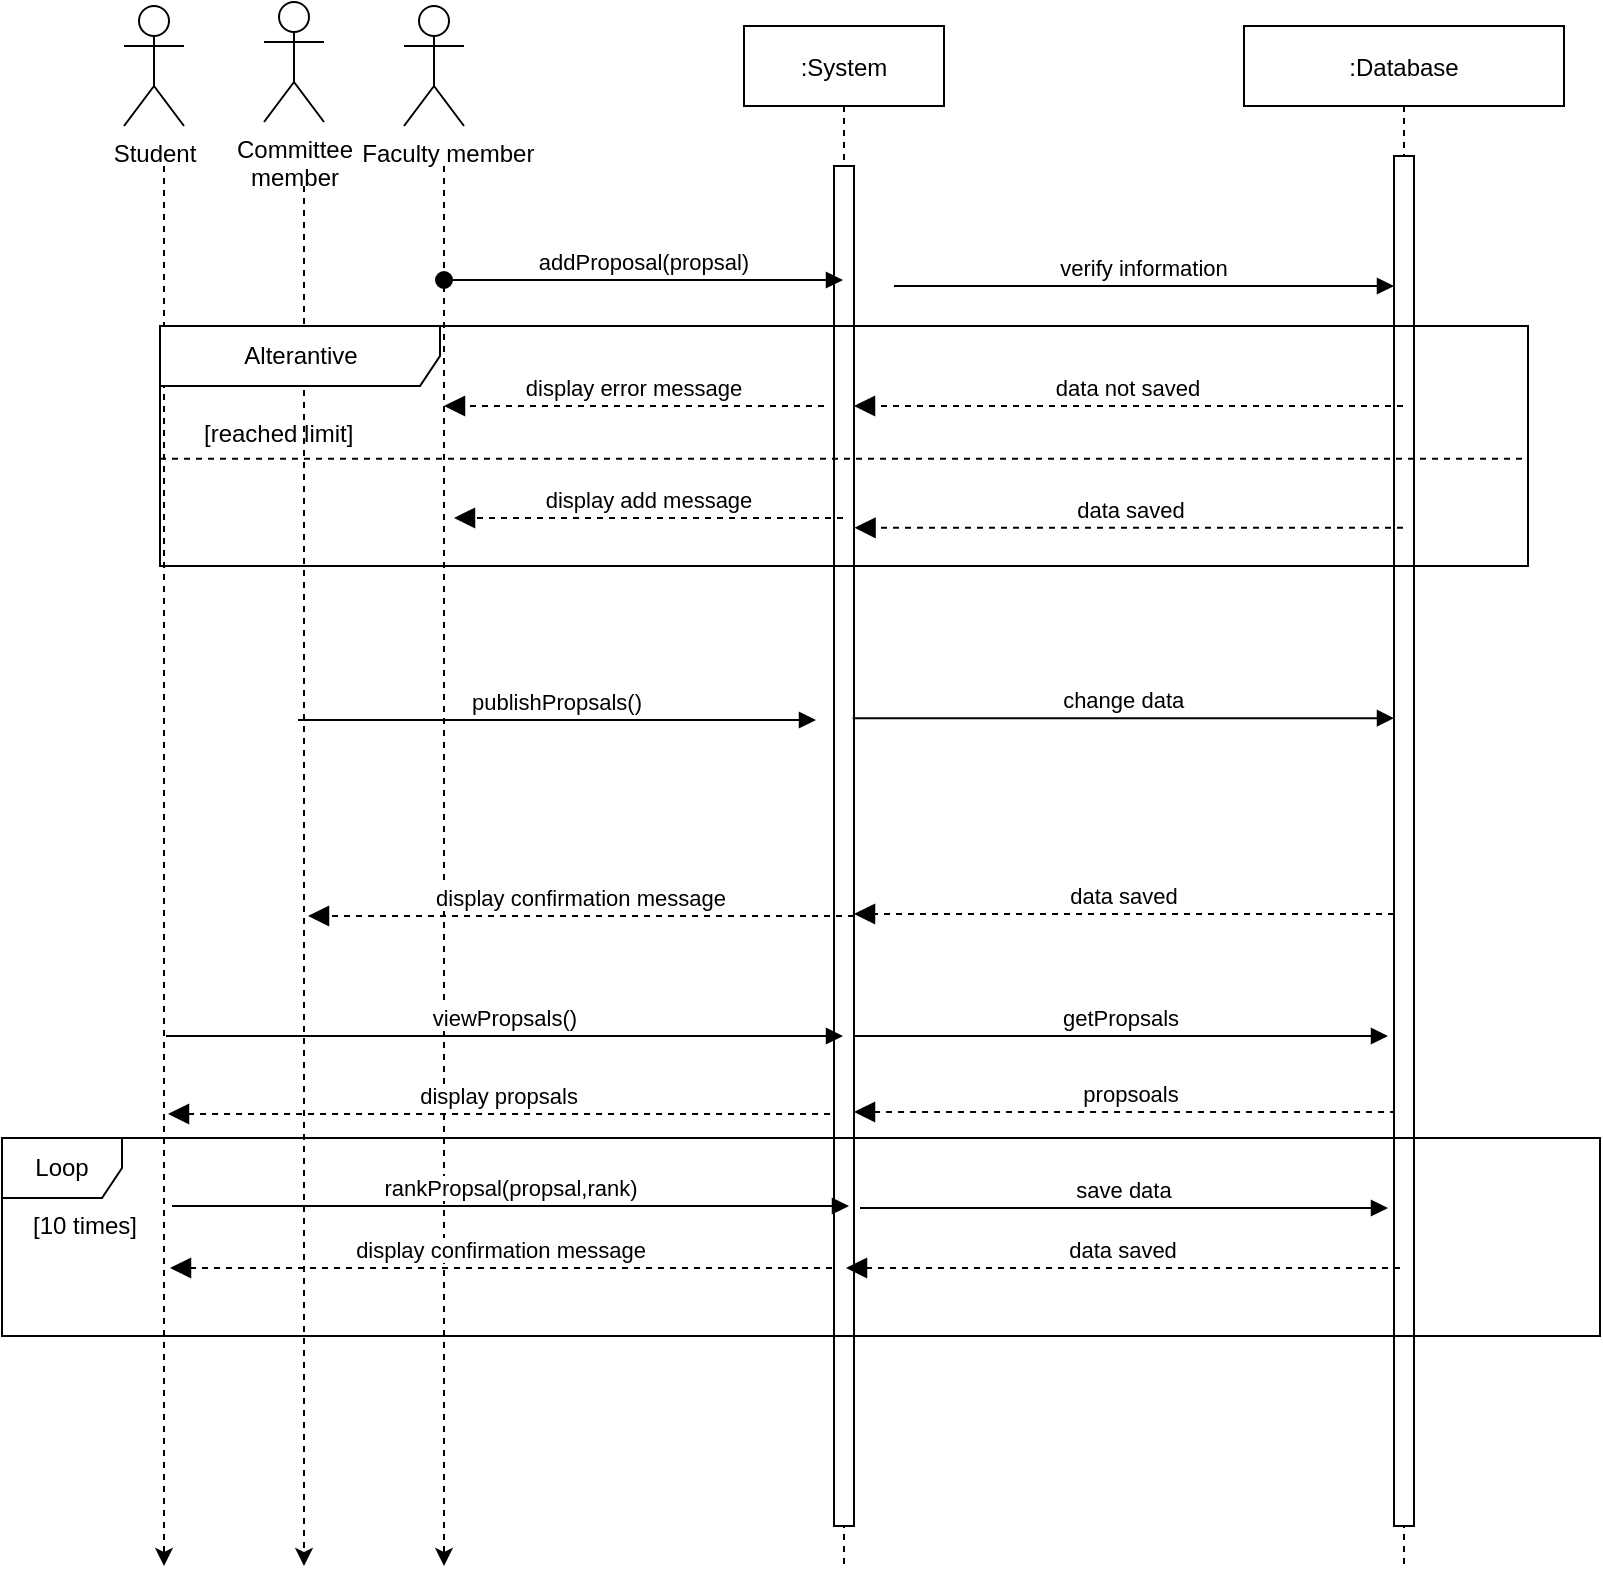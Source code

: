 <mxfile version="20.5.1" type="device"><diagram id="kgpKYQtTHZ0yAKxKKP6v" name="Page-1"><mxGraphModel dx="1887" dy="807" grid="0" gridSize="10" guides="0" tooltips="1" connect="1" arrows="1" fold="1" page="0" pageScale="1" pageWidth="850" pageHeight="1100" math="0" shadow="0"><root><mxCell id="0"/><mxCell id="1" parent="0"/><mxCell id="3nuBFxr9cyL0pnOWT2aG-1" value=":System" style="shape=umlLifeline;perimeter=lifelinePerimeter;container=1;collapsible=0;recursiveResize=0;rounded=0;shadow=0;strokeWidth=1;" parent="1" vertex="1"><mxGeometry x="370" y="150" width="100" height="770" as="geometry"/></mxCell><mxCell id="3nuBFxr9cyL0pnOWT2aG-2" value="" style="points=[];perimeter=orthogonalPerimeter;rounded=0;shadow=0;strokeWidth=1;" parent="3nuBFxr9cyL0pnOWT2aG-1" vertex="1"><mxGeometry x="45" y="70" width="10" height="680" as="geometry"/></mxCell><mxCell id="3nuBFxr9cyL0pnOWT2aG-3" value="addProposal(propsal)" style="verticalAlign=bottom;startArrow=oval;endArrow=block;startSize=8;shadow=0;strokeWidth=1;" parent="3nuBFxr9cyL0pnOWT2aG-1" target="3nuBFxr9cyL0pnOWT2aG-1" edge="1"><mxGeometry relative="1" as="geometry"><mxPoint x="-150" y="127" as="sourcePoint"/><Array as="points"/></mxGeometry></mxCell><mxCell id="ModsMaPVQ9Izn_40UCLd-21" value="propsoals" style="verticalAlign=bottom;endArrow=block;shadow=0;strokeWidth=1;dashed=1;endSize=8;exitX=0.152;exitY=0.552;exitDx=0;exitDy=0;exitPerimeter=0;" parent="3nuBFxr9cyL0pnOWT2aG-1" edge="1"><mxGeometry relative="1" as="geometry"><mxPoint x="332.02" y="543.0" as="sourcePoint"/><mxPoint x="55" y="543.0" as="targetPoint"/><Array as="points"/></mxGeometry></mxCell><mxCell id="iptWCt1zSdNdo4MbFYcj-36" value="publishPropsals()" style="verticalAlign=bottom;startArrow=none;endArrow=block;startSize=8;shadow=0;strokeWidth=1;startFill=0;" parent="3nuBFxr9cyL0pnOWT2aG-1" edge="1"><mxGeometry relative="1" as="geometry"><mxPoint x="-223" y="347" as="sourcePoint"/><mxPoint x="36" y="347" as="targetPoint"/><Array as="points"/></mxGeometry></mxCell><mxCell id="3nuBFxr9cyL0pnOWT2aG-5" value=":Database" style="shape=umlLifeline;perimeter=lifelinePerimeter;container=1;collapsible=0;recursiveResize=0;rounded=0;shadow=0;strokeWidth=1;" parent="1" vertex="1"><mxGeometry x="620" y="150" width="160" height="770" as="geometry"/></mxCell><mxCell id="3nuBFxr9cyL0pnOWT2aG-6" value="" style="points=[];perimeter=orthogonalPerimeter;rounded=0;shadow=0;strokeWidth=1;" parent="3nuBFxr9cyL0pnOWT2aG-5" vertex="1"><mxGeometry x="75" y="65" width="10" height="685" as="geometry"/></mxCell><mxCell id="3nuBFxr9cyL0pnOWT2aG-8" value="verify information" style="verticalAlign=bottom;endArrow=block;shadow=0;strokeWidth=1;" parent="3nuBFxr9cyL0pnOWT2aG-5" target="3nuBFxr9cyL0pnOWT2aG-6" edge="1"><mxGeometry relative="1" as="geometry"><mxPoint x="-175" y="130" as="sourcePoint"/><mxPoint x="65" y="130" as="targetPoint"/></mxGeometry></mxCell><mxCell id="ModsMaPVQ9Izn_40UCLd-26" value="getPropsals" style="verticalAlign=bottom;startArrow=none;endArrow=block;startSize=8;shadow=0;strokeWidth=1;startFill=0;" parent="3nuBFxr9cyL0pnOWT2aG-5" edge="1"><mxGeometry relative="1" as="geometry"><mxPoint x="-195" y="505" as="sourcePoint"/><Array as="points"/><mxPoint x="72" y="505" as="targetPoint"/></mxGeometry></mxCell><mxCell id="iptWCt1zSdNdo4MbFYcj-1" value="&amp;nbsp; &amp;nbsp; Faculty member" style="shape=umlActor;verticalLabelPosition=bottom;verticalAlign=top;html=1;outlineConnect=0;" parent="1" vertex="1"><mxGeometry x="200" y="140" width="30" height="60" as="geometry"/></mxCell><mxCell id="iptWCt1zSdNdo4MbFYcj-5" value="" style="endArrow=classic;html=1;rounded=0;dashed=1;" parent="1" edge="1"><mxGeometry width="50" height="50" relative="1" as="geometry"><mxPoint x="220" y="220" as="sourcePoint"/><mxPoint x="220" y="920" as="targetPoint"/></mxGeometry></mxCell><mxCell id="iptWCt1zSdNdo4MbFYcj-34" value="data saved" style="html=1;verticalAlign=bottom;labelBackgroundColor=none;endArrow=block;endFill=1;rounded=0;endSize=8;dashed=1;entryX=1.027;entryY=0.266;entryDx=0;entryDy=0;entryPerimeter=0;" parent="1" source="3nuBFxr9cyL0pnOWT2aG-5" target="3nuBFxr9cyL0pnOWT2aG-2" edge="1"><mxGeometry width="160" relative="1" as="geometry"><mxPoint x="220" y="470" as="sourcePoint"/><mxPoint x="430" y="470" as="targetPoint"/></mxGeometry></mxCell><mxCell id="iptWCt1zSdNdo4MbFYcj-35" value="display add message" style="html=1;verticalAlign=bottom;labelBackgroundColor=none;endArrow=block;endFill=1;rounded=0;endSize=8;dashed=1;" parent="1" source="3nuBFxr9cyL0pnOWT2aG-1" edge="1"><mxGeometry width="160" relative="1" as="geometry"><mxPoint x="410" y="470" as="sourcePoint"/><mxPoint x="225" y="396" as="targetPoint"/></mxGeometry></mxCell><mxCell id="iptWCt1zSdNdo4MbFYcj-19" value="display error message" style="verticalAlign=bottom;endArrow=block;shadow=0;strokeWidth=1;dashed=1;endSize=8;" parent="1" edge="1"><mxGeometry relative="1" as="geometry"><mxPoint x="410" y="340" as="sourcePoint"/><mxPoint x="220" y="340" as="targetPoint"/><Array as="points"><mxPoint x="370" y="340"/><mxPoint x="270" y="340"/></Array></mxGeometry></mxCell><mxCell id="iptWCt1zSdNdo4MbFYcj-38" value="change data" style="verticalAlign=bottom;startArrow=none;endArrow=block;startSize=8;shadow=0;strokeWidth=1;startFill=0;exitX=0.934;exitY=0.406;exitDx=0;exitDy=0;exitPerimeter=0;" parent="1" source="3nuBFxr9cyL0pnOWT2aG-2" target="3nuBFxr9cyL0pnOWT2aG-6" edge="1"><mxGeometry relative="1" as="geometry"><mxPoint x="430" y="460" as="sourcePoint"/><mxPoint x="700" y="511" as="targetPoint"/><Array as="points"/></mxGeometry></mxCell><mxCell id="iptWCt1zSdNdo4MbFYcj-41" value="display confirmation message" style="verticalAlign=bottom;endArrow=block;shadow=0;strokeWidth=1;dashed=1;endSize=8;" parent="1" edge="1"><mxGeometry relative="1" as="geometry"><mxPoint x="425" y="595" as="sourcePoint"/><mxPoint x="152" y="595" as="targetPoint"/><Array as="points"><mxPoint x="385" y="595"/><mxPoint x="285" y="595"/></Array></mxGeometry></mxCell><mxCell id="iptWCt1zSdNdo4MbFYcj-27" value="data not saved" style="verticalAlign=bottom;endArrow=block;shadow=0;strokeWidth=1;dashed=1;endSize=8;" parent="1" source="3nuBFxr9cyL0pnOWT2aG-5" edge="1"><mxGeometry relative="1" as="geometry"><mxPoint x="675" y="340" as="sourcePoint"/><mxPoint x="425" y="340" as="targetPoint"/><Array as="points"/></mxGeometry></mxCell><mxCell id="ModsMaPVQ9Izn_40UCLd-1" value="Committee&lt;br&gt;member" style="shape=umlActor;verticalLabelPosition=bottom;verticalAlign=top;html=1;outlineConnect=0;" parent="1" vertex="1"><mxGeometry x="130" y="138" width="30" height="60" as="geometry"/></mxCell><mxCell id="ModsMaPVQ9Izn_40UCLd-2" value="" style="endArrow=classic;html=1;rounded=0;dashed=1;" parent="1" edge="1"><mxGeometry width="50" height="50" relative="1" as="geometry"><mxPoint x="150" y="230" as="sourcePoint"/><mxPoint x="150" y="920" as="targetPoint"/></mxGeometry></mxCell><mxCell id="ModsMaPVQ9Izn_40UCLd-3" value="Student" style="shape=umlActor;verticalLabelPosition=bottom;verticalAlign=top;html=1;outlineConnect=0;" parent="1" vertex="1"><mxGeometry x="60" y="140" width="30" height="60" as="geometry"/></mxCell><mxCell id="ModsMaPVQ9Izn_40UCLd-4" value="" style="endArrow=classic;html=1;rounded=0;dashed=1;" parent="1" edge="1"><mxGeometry width="50" height="50" relative="1" as="geometry"><mxPoint x="80" y="220" as="sourcePoint"/><mxPoint x="80" y="920" as="targetPoint"/></mxGeometry></mxCell><mxCell id="ModsMaPVQ9Izn_40UCLd-5" value="Alterantive" style="shape=umlFrame;tabWidth=110;tabHeight=30;tabPosition=left;html=1;boundedLbl=1;labelInHeader=1;width=140;height=30;" parent="1" vertex="1"><mxGeometry x="78" y="300" width="684" height="120" as="geometry"/></mxCell><mxCell id="ModsMaPVQ9Izn_40UCLd-6" value="[reached limit]" style="text" parent="ModsMaPVQ9Izn_40UCLd-5" vertex="1"><mxGeometry width="100" height="20" relative="1" as="geometry"><mxPoint x="20" y="40" as="offset"/></mxGeometry></mxCell><mxCell id="ModsMaPVQ9Izn_40UCLd-7" value="" style="line;strokeWidth=1;dashed=1;labelPosition=center;verticalLabelPosition=bottom;align=left;verticalAlign=top;spacingLeft=20;spacingTop=15;" parent="ModsMaPVQ9Izn_40UCLd-5" vertex="1"><mxGeometry y="64.004" width="684.0" height="4.8" as="geometry"/></mxCell><mxCell id="ModsMaPVQ9Izn_40UCLd-14" value="data saved" style="verticalAlign=bottom;endArrow=block;shadow=0;strokeWidth=1;dashed=1;endSize=8;" parent="1" source="3nuBFxr9cyL0pnOWT2aG-6" edge="1"><mxGeometry relative="1" as="geometry"><mxPoint x="695.78" y="593.005" as="sourcePoint"/><mxPoint x="425" y="594" as="targetPoint"/><Array as="points"/></mxGeometry></mxCell><mxCell id="ModsMaPVQ9Izn_40UCLd-19" value="viewPropsals()" style="verticalAlign=bottom;startArrow=none;endArrow=block;startSize=8;shadow=0;strokeWidth=1;startFill=0;" parent="1" target="3nuBFxr9cyL0pnOWT2aG-1" edge="1"><mxGeometry relative="1" as="geometry"><mxPoint x="81" y="655" as="sourcePoint"/><Array as="points"/><mxPoint x="280.5" y="655" as="targetPoint"/></mxGeometry></mxCell><mxCell id="ModsMaPVQ9Izn_40UCLd-22" value="display propsals" style="verticalAlign=bottom;endArrow=block;shadow=0;strokeWidth=1;dashed=1;endSize=8;exitX=0.152;exitY=0.552;exitDx=0;exitDy=0;exitPerimeter=0;" parent="1" edge="1"><mxGeometry relative="1" as="geometry"><mxPoint x="413.02" y="694" as="sourcePoint"/><mxPoint x="82" y="694" as="targetPoint"/><Array as="points"/></mxGeometry></mxCell><mxCell id="ModsMaPVQ9Izn_40UCLd-23" value="Loop" style="shape=umlFrame;whiteSpace=wrap;html=1;" parent="1" vertex="1"><mxGeometry x="-1" y="706" width="799" height="99" as="geometry"/></mxCell><mxCell id="ModsMaPVQ9Izn_40UCLd-24" value="rankPropsal(propsal,rank)" style="verticalAlign=bottom;startArrow=none;endArrow=block;startSize=8;shadow=0;strokeWidth=1;startFill=0;" parent="1" edge="1"><mxGeometry relative="1" as="geometry"><mxPoint x="84" y="740" as="sourcePoint"/><Array as="points"/><mxPoint x="422.5" y="740" as="targetPoint"/></mxGeometry></mxCell><mxCell id="ModsMaPVQ9Izn_40UCLd-20" value="save data" style="verticalAlign=bottom;startArrow=none;endArrow=block;startSize=8;shadow=0;strokeWidth=1;startFill=0;" parent="1" edge="1"><mxGeometry relative="1" as="geometry"><mxPoint x="428" y="741" as="sourcePoint"/><Array as="points"/><mxPoint x="692" y="741" as="targetPoint"/></mxGeometry></mxCell><mxCell id="ModsMaPVQ9Izn_40UCLd-27" value="data saved" style="verticalAlign=bottom;endArrow=block;shadow=0;strokeWidth=1;dashed=1;endSize=8;exitX=0.152;exitY=0.552;exitDx=0;exitDy=0;exitPerimeter=0;" parent="1" edge="1"><mxGeometry relative="1" as="geometry"><mxPoint x="698.02" y="771" as="sourcePoint"/><mxPoint x="421" y="771" as="targetPoint"/><Array as="points"/></mxGeometry></mxCell><mxCell id="ModsMaPVQ9Izn_40UCLd-28" value="display confirmation message" style="verticalAlign=bottom;endArrow=block;shadow=0;strokeWidth=1;dashed=1;endSize=8;exitX=0.152;exitY=0.552;exitDx=0;exitDy=0;exitPerimeter=0;" parent="1" edge="1"><mxGeometry relative="1" as="geometry"><mxPoint x="414.02" y="771" as="sourcePoint"/><mxPoint x="83" y="771" as="targetPoint"/><Array as="points"/></mxGeometry></mxCell><mxCell id="ModsMaPVQ9Izn_40UCLd-30" value="[10 times]" style="text;html=1;resizable=0;autosize=1;align=center;verticalAlign=middle;points=[];fillColor=none;strokeColor=none;rounded=0;" parent="1" vertex="1"><mxGeometry x="5" y="737" width="70" height="26" as="geometry"/></mxCell></root></mxGraphModel></diagram></mxfile>